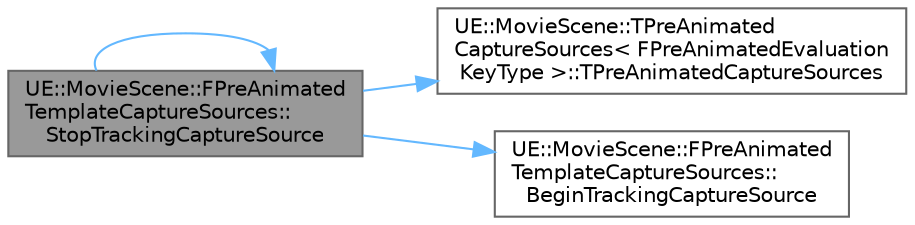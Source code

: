 digraph "UE::MovieScene::FPreAnimatedTemplateCaptureSources::StopTrackingCaptureSource"
{
 // INTERACTIVE_SVG=YES
 // LATEX_PDF_SIZE
  bgcolor="transparent";
  edge [fontname=Helvetica,fontsize=10,labelfontname=Helvetica,labelfontsize=10];
  node [fontname=Helvetica,fontsize=10,shape=box,height=0.2,width=0.4];
  rankdir="LR";
  Node1 [id="Node000001",label="UE::MovieScene::FPreAnimated\lTemplateCaptureSources::\lStopTrackingCaptureSource",height=0.2,width=0.4,color="gray40", fillcolor="grey60", style="filled", fontcolor="black",tooltip="Stop tracking the evaluation key in question, restoring the value if it was captured with bWantsResto..."];
  Node1 -> Node2 [id="edge1_Node000001_Node000002",color="steelblue1",style="solid",tooltip=" "];
  Node2 [id="Node000002",label="UE::MovieScene::TPreAnimated\lCaptureSources\< FPreAnimatedEvaluation\lKeyType \>::TPreAnimatedCaptureSources",height=0.2,width=0.4,color="grey40", fillcolor="white", style="filled",URL="$d2/d5b/structUE_1_1MovieScene_1_1TPreAnimatedCaptureSources.html#aa1911f40f5e982d38475043e74487b4c",tooltip=" "];
  Node1 -> Node3 [id="edge2_Node000001_Node000003",color="steelblue1",style="solid",tooltip=" "];
  Node3 [id="Node000003",label="UE::MovieScene::FPreAnimated\lTemplateCaptureSources::\lBeginTrackingCaptureSource",height=0.2,width=0.4,color="grey40", fillcolor="white", style="filled",URL="$d0/d8e/structUE_1_1MovieScene_1_1FPreAnimatedTemplateCaptureSources.html#a1bc59b8c63e6188bd269229d97abcd9c",tooltip="Make an association for the specified evaluation key to the value specified by Entry,..."];
  Node1 -> Node1 [id="edge3_Node000001_Node000001",color="steelblue1",style="solid",tooltip=" "];
}
